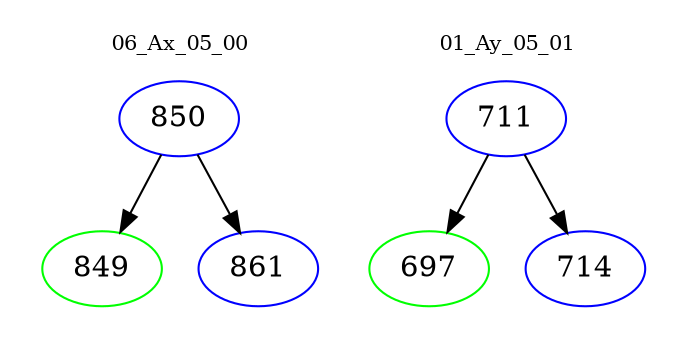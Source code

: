 digraph{
subgraph cluster_0 {
color = white
label = "06_Ax_05_00";
fontsize=10;
T0_850 [label="850", color="blue"]
T0_850 -> T0_849 [color="black"]
T0_849 [label="849", color="green"]
T0_850 -> T0_861 [color="black"]
T0_861 [label="861", color="blue"]
}
subgraph cluster_1 {
color = white
label = "01_Ay_05_01";
fontsize=10;
T1_711 [label="711", color="blue"]
T1_711 -> T1_697 [color="black"]
T1_697 [label="697", color="green"]
T1_711 -> T1_714 [color="black"]
T1_714 [label="714", color="blue"]
}
}

